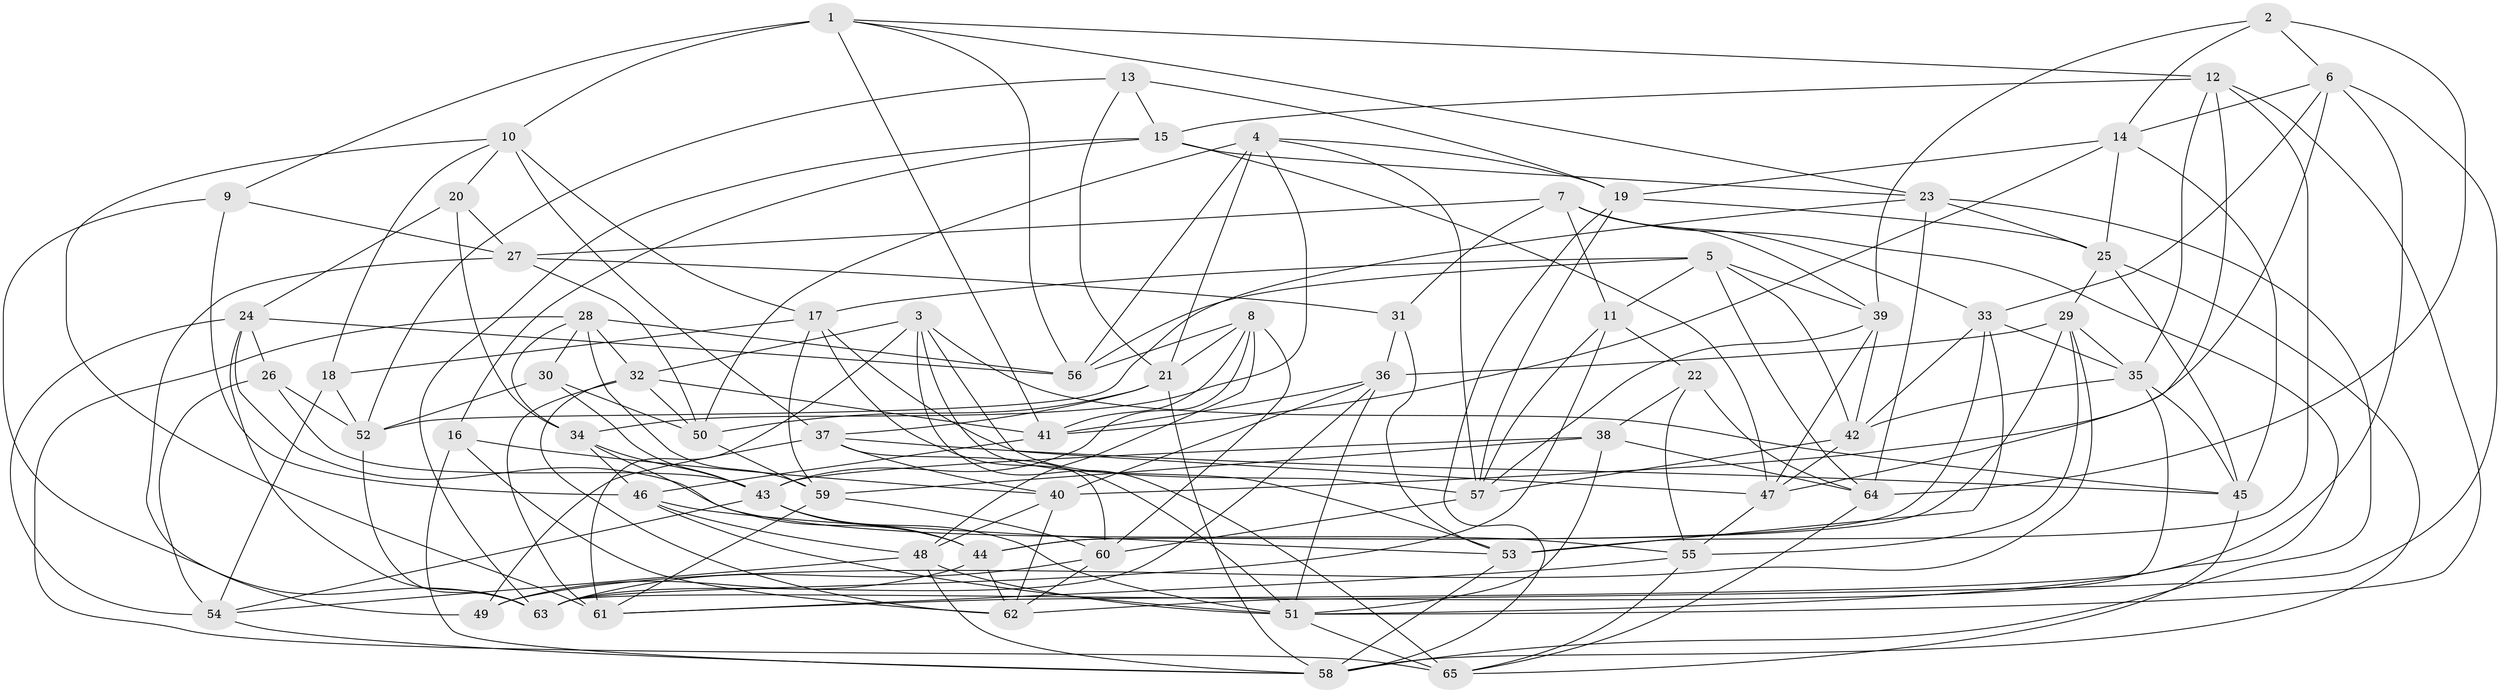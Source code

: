 // original degree distribution, {4: 1.0}
// Generated by graph-tools (version 1.1) at 2025/50/03/09/25 03:50:54]
// undirected, 65 vertices, 188 edges
graph export_dot {
graph [start="1"]
  node [color=gray90,style=filled];
  1;
  2;
  3;
  4;
  5;
  6;
  7;
  8;
  9;
  10;
  11;
  12;
  13;
  14;
  15;
  16;
  17;
  18;
  19;
  20;
  21;
  22;
  23;
  24;
  25;
  26;
  27;
  28;
  29;
  30;
  31;
  32;
  33;
  34;
  35;
  36;
  37;
  38;
  39;
  40;
  41;
  42;
  43;
  44;
  45;
  46;
  47;
  48;
  49;
  50;
  51;
  52;
  53;
  54;
  55;
  56;
  57;
  58;
  59;
  60;
  61;
  62;
  63;
  64;
  65;
  1 -- 9 [weight=1.0];
  1 -- 10 [weight=1.0];
  1 -- 12 [weight=1.0];
  1 -- 23 [weight=1.0];
  1 -- 41 [weight=1.0];
  1 -- 56 [weight=1.0];
  2 -- 6 [weight=1.0];
  2 -- 14 [weight=1.0];
  2 -- 39 [weight=1.0];
  2 -- 64 [weight=1.0];
  3 -- 32 [weight=1.0];
  3 -- 45 [weight=1.0];
  3 -- 53 [weight=1.0];
  3 -- 57 [weight=1.0];
  3 -- 61 [weight=1.0];
  3 -- 65 [weight=1.0];
  4 -- 19 [weight=1.0];
  4 -- 21 [weight=1.0];
  4 -- 34 [weight=1.0];
  4 -- 50 [weight=1.0];
  4 -- 56 [weight=1.0];
  4 -- 57 [weight=1.0];
  5 -- 11 [weight=1.0];
  5 -- 17 [weight=1.0];
  5 -- 39 [weight=1.0];
  5 -- 42 [weight=1.0];
  5 -- 56 [weight=1.0];
  5 -- 64 [weight=1.0];
  6 -- 14 [weight=1.0];
  6 -- 33 [weight=1.0];
  6 -- 40 [weight=1.0];
  6 -- 61 [weight=1.0];
  6 -- 62 [weight=1.0];
  7 -- 11 [weight=1.0];
  7 -- 27 [weight=1.0];
  7 -- 31 [weight=1.0];
  7 -- 33 [weight=1.0];
  7 -- 39 [weight=1.0];
  7 -- 51 [weight=1.0];
  8 -- 21 [weight=1.0];
  8 -- 41 [weight=1.0];
  8 -- 43 [weight=1.0];
  8 -- 48 [weight=1.0];
  8 -- 56 [weight=1.0];
  8 -- 60 [weight=1.0];
  9 -- 27 [weight=1.0];
  9 -- 46 [weight=1.0];
  9 -- 63 [weight=1.0];
  10 -- 17 [weight=1.0];
  10 -- 18 [weight=1.0];
  10 -- 20 [weight=1.0];
  10 -- 37 [weight=1.0];
  10 -- 61 [weight=1.0];
  11 -- 22 [weight=1.0];
  11 -- 57 [weight=2.0];
  11 -- 63 [weight=1.0];
  12 -- 15 [weight=1.0];
  12 -- 35 [weight=1.0];
  12 -- 47 [weight=1.0];
  12 -- 51 [weight=1.0];
  12 -- 53 [weight=1.0];
  13 -- 15 [weight=1.0];
  13 -- 19 [weight=1.0];
  13 -- 21 [weight=1.0];
  13 -- 52 [weight=1.0];
  14 -- 19 [weight=1.0];
  14 -- 25 [weight=1.0];
  14 -- 41 [weight=1.0];
  14 -- 45 [weight=1.0];
  15 -- 16 [weight=1.0];
  15 -- 23 [weight=1.0];
  15 -- 47 [weight=1.0];
  15 -- 63 [weight=1.0];
  16 -- 40 [weight=1.0];
  16 -- 58 [weight=1.0];
  16 -- 62 [weight=1.0];
  17 -- 18 [weight=1.0];
  17 -- 47 [weight=1.0];
  17 -- 51 [weight=1.0];
  17 -- 59 [weight=1.0];
  18 -- 52 [weight=1.0];
  18 -- 54 [weight=1.0];
  19 -- 25 [weight=1.0];
  19 -- 57 [weight=1.0];
  19 -- 58 [weight=1.0];
  20 -- 24 [weight=1.0];
  20 -- 27 [weight=1.0];
  20 -- 34 [weight=1.0];
  21 -- 37 [weight=1.0];
  21 -- 50 [weight=1.0];
  21 -- 58 [weight=1.0];
  22 -- 38 [weight=1.0];
  22 -- 55 [weight=1.0];
  22 -- 64 [weight=1.0];
  23 -- 25 [weight=1.0];
  23 -- 52 [weight=1.0];
  23 -- 58 [weight=1.0];
  23 -- 64 [weight=1.0];
  24 -- 26 [weight=1.0];
  24 -- 54 [weight=1.0];
  24 -- 55 [weight=1.0];
  24 -- 56 [weight=1.0];
  24 -- 63 [weight=1.0];
  25 -- 29 [weight=1.0];
  25 -- 45 [weight=1.0];
  25 -- 58 [weight=1.0];
  26 -- 43 [weight=1.0];
  26 -- 52 [weight=1.0];
  26 -- 54 [weight=1.0];
  27 -- 31 [weight=1.0];
  27 -- 49 [weight=1.0];
  27 -- 50 [weight=1.0];
  28 -- 30 [weight=1.0];
  28 -- 32 [weight=1.0];
  28 -- 34 [weight=1.0];
  28 -- 56 [weight=1.0];
  28 -- 59 [weight=1.0];
  28 -- 65 [weight=1.0];
  29 -- 35 [weight=1.0];
  29 -- 36 [weight=1.0];
  29 -- 44 [weight=1.0];
  29 -- 49 [weight=1.0];
  29 -- 55 [weight=1.0];
  30 -- 43 [weight=1.0];
  30 -- 50 [weight=1.0];
  30 -- 52 [weight=1.0];
  31 -- 36 [weight=1.0];
  31 -- 53 [weight=1.0];
  32 -- 41 [weight=1.0];
  32 -- 50 [weight=1.0];
  32 -- 61 [weight=1.0];
  32 -- 62 [weight=1.0];
  33 -- 35 [weight=1.0];
  33 -- 42 [weight=1.0];
  33 -- 44 [weight=1.0];
  33 -- 53 [weight=1.0];
  34 -- 43 [weight=1.0];
  34 -- 44 [weight=1.0];
  34 -- 46 [weight=1.0];
  35 -- 42 [weight=1.0];
  35 -- 45 [weight=1.0];
  35 -- 63 [weight=1.0];
  36 -- 40 [weight=1.0];
  36 -- 41 [weight=1.0];
  36 -- 51 [weight=1.0];
  36 -- 63 [weight=1.0];
  37 -- 40 [weight=1.0];
  37 -- 45 [weight=1.0];
  37 -- 49 [weight=1.0];
  37 -- 60 [weight=1.0];
  38 -- 43 [weight=1.0];
  38 -- 51 [weight=2.0];
  38 -- 59 [weight=1.0];
  38 -- 64 [weight=1.0];
  39 -- 42 [weight=1.0];
  39 -- 47 [weight=1.0];
  39 -- 57 [weight=1.0];
  40 -- 48 [weight=1.0];
  40 -- 62 [weight=1.0];
  41 -- 46 [weight=1.0];
  42 -- 47 [weight=1.0];
  42 -- 57 [weight=1.0];
  43 -- 44 [weight=1.0];
  43 -- 51 [weight=1.0];
  43 -- 54 [weight=1.0];
  44 -- 49 [weight=1.0];
  44 -- 62 [weight=1.0];
  45 -- 65 [weight=1.0];
  46 -- 48 [weight=1.0];
  46 -- 51 [weight=1.0];
  46 -- 53 [weight=1.0];
  47 -- 55 [weight=1.0];
  48 -- 51 [weight=1.0];
  48 -- 54 [weight=1.0];
  48 -- 58 [weight=1.0];
  50 -- 59 [weight=1.0];
  51 -- 65 [weight=1.0];
  52 -- 63 [weight=1.0];
  53 -- 58 [weight=1.0];
  54 -- 58 [weight=1.0];
  55 -- 61 [weight=1.0];
  55 -- 65 [weight=1.0];
  57 -- 60 [weight=1.0];
  59 -- 60 [weight=1.0];
  59 -- 61 [weight=1.0];
  60 -- 62 [weight=1.0];
  60 -- 63 [weight=1.0];
  64 -- 65 [weight=1.0];
}
